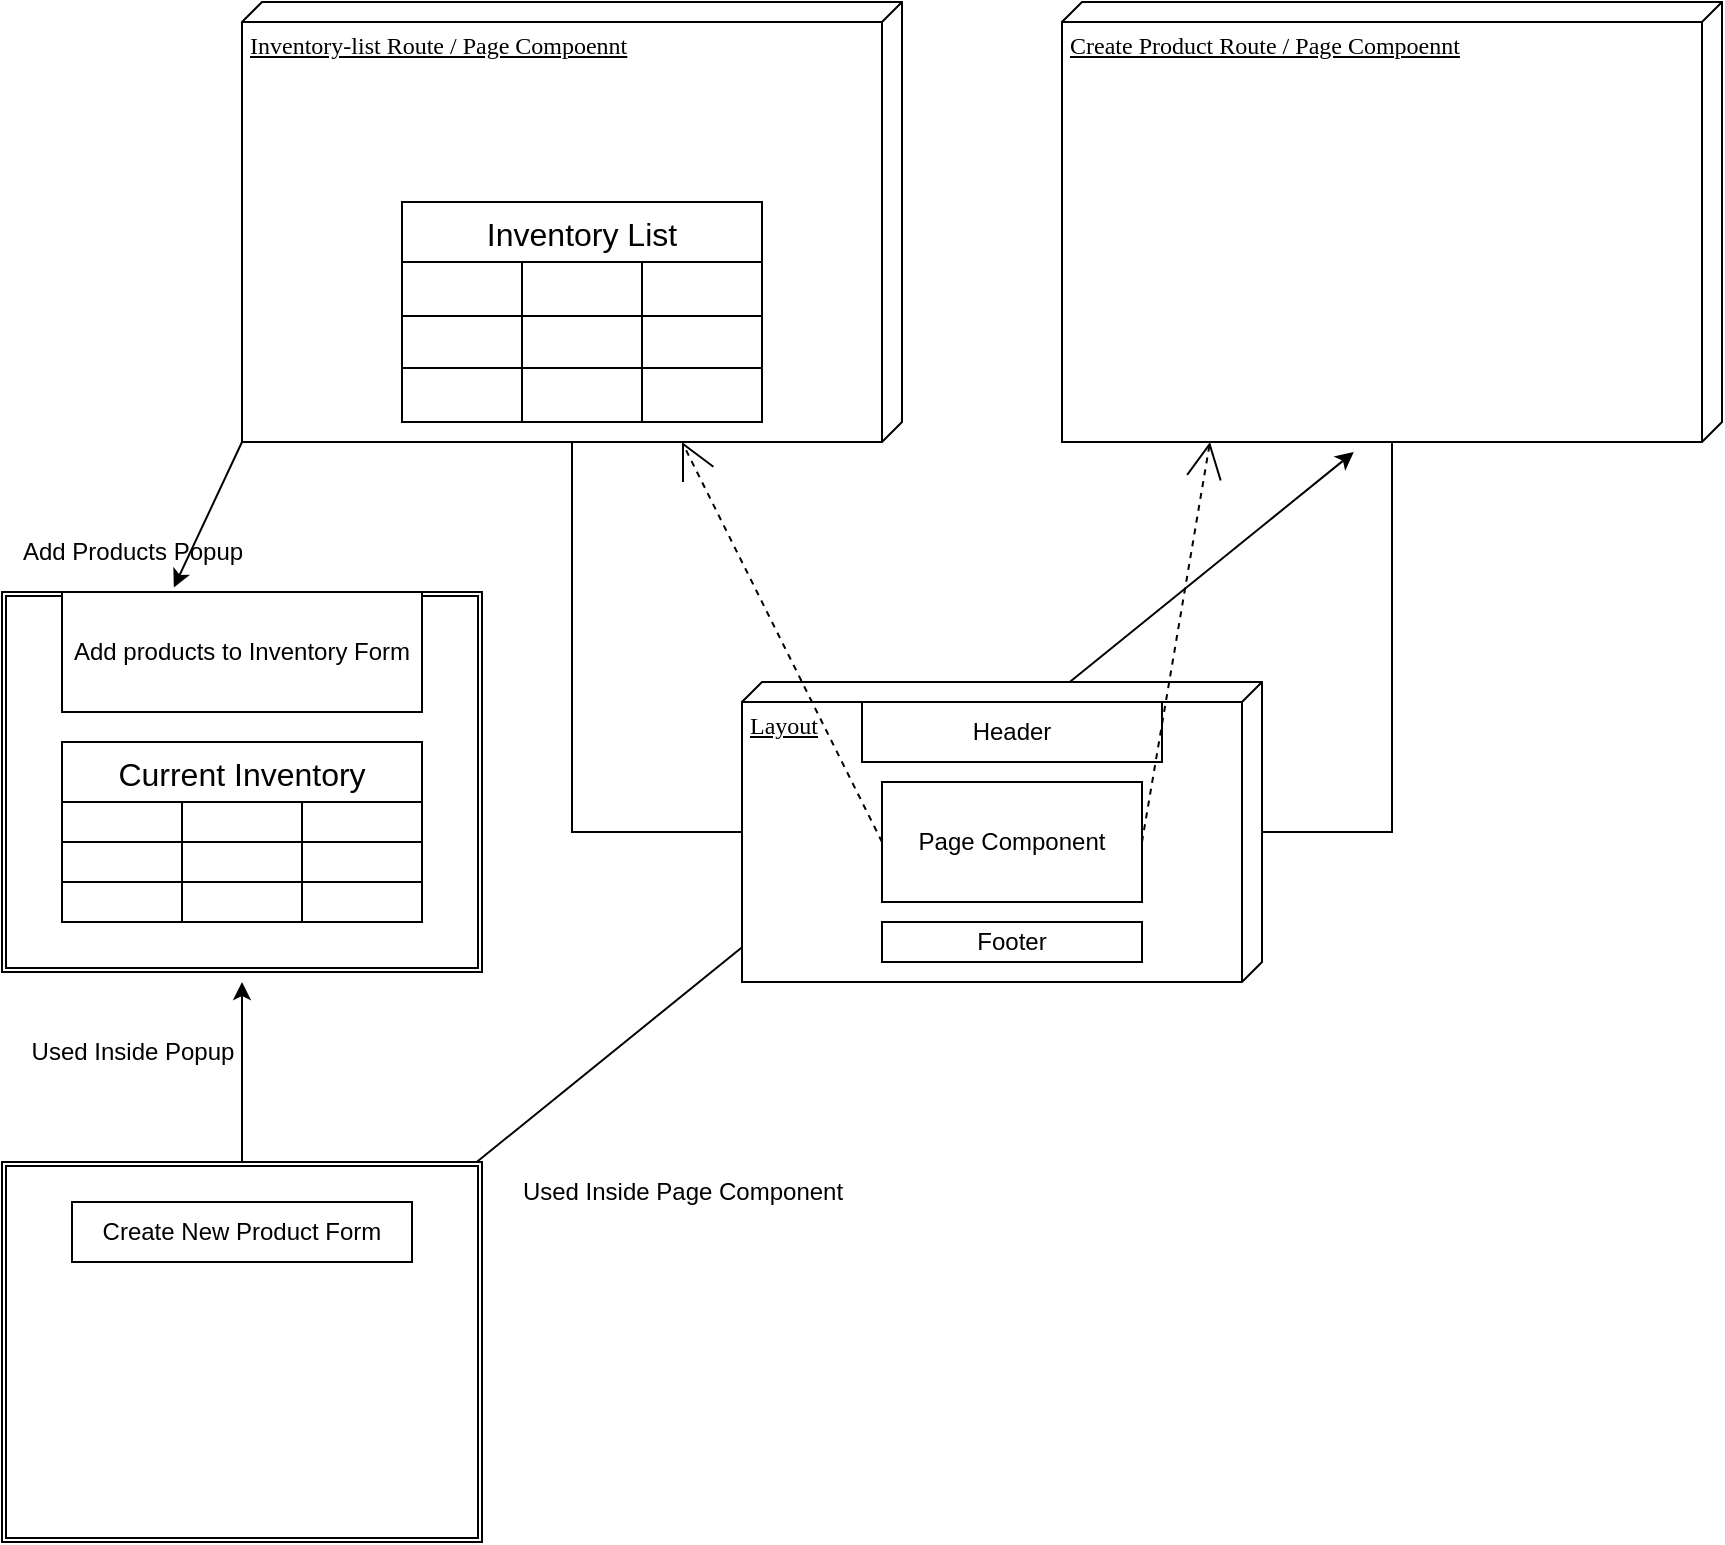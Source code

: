 <mxfile version="24.6.2" type="github">
  <diagram name="Page-1" id="5f0bae14-7c28-e335-631c-24af17079c00">
    <mxGraphModel dx="1384" dy="802" grid="1" gridSize="10" guides="1" tooltips="1" connect="1" arrows="1" fold="1" page="1" pageScale="1" pageWidth="1100" pageHeight="850" background="none" math="0" shadow="0">
      <root>
        <mxCell id="0" />
        <mxCell id="1" parent="0" />
        <mxCell id="7eeIY4gTNfxnqrqRz-rQ-43" value="" style="endArrow=classic;html=1;rounded=0;entryX=1.023;entryY=0.558;entryDx=0;entryDy=0;entryPerimeter=0;" edge="1" parent="1" source="7eeIY4gTNfxnqrqRz-rQ-37" target="39150e848f15840c-2">
          <mxGeometry width="50" height="50" relative="1" as="geometry">
            <mxPoint x="520" y="480" as="sourcePoint" />
            <mxPoint x="570" y="430" as="targetPoint" />
          </mxGeometry>
        </mxCell>
        <mxCell id="39150e848f15840c-1" value="Inventory-list Route / Page Compoennt" style="verticalAlign=top;align=left;spacingTop=8;spacingLeft=2;spacingRight=12;shape=cube;size=10;direction=south;fontStyle=4;html=1;rounded=0;shadow=0;comic=0;labelBackgroundColor=none;strokeWidth=1;fontFamily=Verdana;fontSize=12" parent="1" vertex="1">
          <mxGeometry x="120" y="70" width="330" height="220" as="geometry" />
        </mxCell>
        <mxCell id="39150e848f15840c-2" value="Create Product Route / Page Compoennt" style="verticalAlign=top;align=left;spacingTop=8;spacingLeft=2;spacingRight=12;shape=cube;size=10;direction=south;fontStyle=4;html=1;rounded=0;shadow=0;comic=0;labelBackgroundColor=none;strokeWidth=1;fontFamily=Verdana;fontSize=12" parent="1" vertex="1">
          <mxGeometry x="530" y="70" width="330" height="220" as="geometry" />
        </mxCell>
        <mxCell id="39150e848f15840c-3" value="Layout" style="verticalAlign=top;align=left;spacingTop=8;spacingLeft=2;spacingRight=12;shape=cube;size=10;direction=south;fontStyle=4;html=1;rounded=0;shadow=0;comic=0;labelBackgroundColor=none;strokeWidth=1;fontFamily=Verdana;fontSize=12" parent="1" vertex="1">
          <mxGeometry x="370" y="410" width="260" height="150" as="geometry" />
        </mxCell>
        <mxCell id="39150e848f15840c-17" style="edgeStyle=orthogonalEdgeStyle;rounded=0;html=1;labelBackgroundColor=none;startArrow=none;startFill=0;startSize=8;endArrow=none;endFill=0;endSize=16;fontFamily=Verdana;fontSize=12;" parent="1" source="39150e848f15840c-3" target="39150e848f15840c-2" edge="1">
          <mxGeometry relative="1" as="geometry">
            <Array as="points">
              <mxPoint x="695" y="485" />
            </Array>
          </mxGeometry>
        </mxCell>
        <mxCell id="39150e848f15840c-18" style="edgeStyle=orthogonalEdgeStyle;rounded=0;html=1;labelBackgroundColor=none;startArrow=none;startFill=0;startSize=8;endArrow=none;endFill=0;endSize=16;fontFamily=Verdana;fontSize=12;" parent="1" source="39150e848f15840c-3" target="39150e848f15840c-1" edge="1">
          <mxGeometry relative="1" as="geometry">
            <Array as="points">
              <mxPoint x="285" y="485" />
            </Array>
          </mxGeometry>
        </mxCell>
        <mxCell id="7eeIY4gTNfxnqrqRz-rQ-1" value="Header" style="rounded=0;whiteSpace=wrap;html=1;" vertex="1" parent="1">
          <mxGeometry x="430" y="420" width="150" height="30" as="geometry" />
        </mxCell>
        <mxCell id="7eeIY4gTNfxnqrqRz-rQ-2" value="Footer" style="rounded=0;whiteSpace=wrap;html=1;" vertex="1" parent="1">
          <mxGeometry x="440" y="530" width="130" height="20" as="geometry" />
        </mxCell>
        <mxCell id="7eeIY4gTNfxnqrqRz-rQ-4" value="Inventory List" style="shape=table;startSize=30;container=1;collapsible=0;childLayout=tableLayout;strokeColor=default;fontSize=16;" vertex="1" parent="1">
          <mxGeometry x="200" y="170" width="180" height="110" as="geometry" />
        </mxCell>
        <mxCell id="7eeIY4gTNfxnqrqRz-rQ-5" value="" style="shape=tableRow;horizontal=0;startSize=0;swimlaneHead=0;swimlaneBody=0;strokeColor=inherit;top=0;left=0;bottom=0;right=0;collapsible=0;dropTarget=0;fillColor=none;points=[[0,0.5],[1,0.5]];portConstraint=eastwest;fontSize=16;" vertex="1" parent="7eeIY4gTNfxnqrqRz-rQ-4">
          <mxGeometry y="30" width="180" height="27" as="geometry" />
        </mxCell>
        <mxCell id="7eeIY4gTNfxnqrqRz-rQ-6" value="" style="shape=partialRectangle;html=1;whiteSpace=wrap;connectable=0;strokeColor=inherit;overflow=hidden;fillColor=none;top=0;left=0;bottom=0;right=0;pointerEvents=1;fontSize=16;" vertex="1" parent="7eeIY4gTNfxnqrqRz-rQ-5">
          <mxGeometry width="60" height="27" as="geometry">
            <mxRectangle width="60" height="27" as="alternateBounds" />
          </mxGeometry>
        </mxCell>
        <mxCell id="7eeIY4gTNfxnqrqRz-rQ-7" value="" style="shape=partialRectangle;html=1;whiteSpace=wrap;connectable=0;strokeColor=inherit;overflow=hidden;fillColor=none;top=0;left=0;bottom=0;right=0;pointerEvents=1;fontSize=16;" vertex="1" parent="7eeIY4gTNfxnqrqRz-rQ-5">
          <mxGeometry x="60" width="60" height="27" as="geometry">
            <mxRectangle width="60" height="27" as="alternateBounds" />
          </mxGeometry>
        </mxCell>
        <mxCell id="7eeIY4gTNfxnqrqRz-rQ-8" value="" style="shape=partialRectangle;html=1;whiteSpace=wrap;connectable=0;strokeColor=inherit;overflow=hidden;fillColor=none;top=0;left=0;bottom=0;right=0;pointerEvents=1;fontSize=16;" vertex="1" parent="7eeIY4gTNfxnqrqRz-rQ-5">
          <mxGeometry x="120" width="60" height="27" as="geometry">
            <mxRectangle width="60" height="27" as="alternateBounds" />
          </mxGeometry>
        </mxCell>
        <mxCell id="7eeIY4gTNfxnqrqRz-rQ-9" value="" style="shape=tableRow;horizontal=0;startSize=0;swimlaneHead=0;swimlaneBody=0;strokeColor=inherit;top=0;left=0;bottom=0;right=0;collapsible=0;dropTarget=0;fillColor=none;points=[[0,0.5],[1,0.5]];portConstraint=eastwest;fontSize=16;" vertex="1" parent="7eeIY4gTNfxnqrqRz-rQ-4">
          <mxGeometry y="57" width="180" height="26" as="geometry" />
        </mxCell>
        <mxCell id="7eeIY4gTNfxnqrqRz-rQ-10" value="" style="shape=partialRectangle;html=1;whiteSpace=wrap;connectable=0;strokeColor=inherit;overflow=hidden;fillColor=none;top=0;left=0;bottom=0;right=0;pointerEvents=1;fontSize=16;" vertex="1" parent="7eeIY4gTNfxnqrqRz-rQ-9">
          <mxGeometry width="60" height="26" as="geometry">
            <mxRectangle width="60" height="26" as="alternateBounds" />
          </mxGeometry>
        </mxCell>
        <mxCell id="7eeIY4gTNfxnqrqRz-rQ-11" value="" style="shape=partialRectangle;html=1;whiteSpace=wrap;connectable=0;strokeColor=inherit;overflow=hidden;fillColor=none;top=0;left=0;bottom=0;right=0;pointerEvents=1;fontSize=16;" vertex="1" parent="7eeIY4gTNfxnqrqRz-rQ-9">
          <mxGeometry x="60" width="60" height="26" as="geometry">
            <mxRectangle width="60" height="26" as="alternateBounds" />
          </mxGeometry>
        </mxCell>
        <mxCell id="7eeIY4gTNfxnqrqRz-rQ-12" value="" style="shape=partialRectangle;html=1;whiteSpace=wrap;connectable=0;strokeColor=inherit;overflow=hidden;fillColor=none;top=0;left=0;bottom=0;right=0;pointerEvents=1;fontSize=16;" vertex="1" parent="7eeIY4gTNfxnqrqRz-rQ-9">
          <mxGeometry x="120" width="60" height="26" as="geometry">
            <mxRectangle width="60" height="26" as="alternateBounds" />
          </mxGeometry>
        </mxCell>
        <mxCell id="7eeIY4gTNfxnqrqRz-rQ-13" value="" style="shape=tableRow;horizontal=0;startSize=0;swimlaneHead=0;swimlaneBody=0;strokeColor=inherit;top=0;left=0;bottom=0;right=0;collapsible=0;dropTarget=0;fillColor=none;points=[[0,0.5],[1,0.5]];portConstraint=eastwest;fontSize=16;" vertex="1" parent="7eeIY4gTNfxnqrqRz-rQ-4">
          <mxGeometry y="83" width="180" height="27" as="geometry" />
        </mxCell>
        <mxCell id="7eeIY4gTNfxnqrqRz-rQ-14" value="" style="shape=partialRectangle;html=1;whiteSpace=wrap;connectable=0;strokeColor=inherit;overflow=hidden;fillColor=none;top=0;left=0;bottom=0;right=0;pointerEvents=1;fontSize=16;" vertex="1" parent="7eeIY4gTNfxnqrqRz-rQ-13">
          <mxGeometry width="60" height="27" as="geometry">
            <mxRectangle width="60" height="27" as="alternateBounds" />
          </mxGeometry>
        </mxCell>
        <mxCell id="7eeIY4gTNfxnqrqRz-rQ-15" value="" style="shape=partialRectangle;html=1;whiteSpace=wrap;connectable=0;strokeColor=inherit;overflow=hidden;fillColor=none;top=0;left=0;bottom=0;right=0;pointerEvents=1;fontSize=16;" vertex="1" parent="7eeIY4gTNfxnqrqRz-rQ-13">
          <mxGeometry x="60" width="60" height="27" as="geometry">
            <mxRectangle width="60" height="27" as="alternateBounds" />
          </mxGeometry>
        </mxCell>
        <mxCell id="7eeIY4gTNfxnqrqRz-rQ-16" value="" style="shape=partialRectangle;html=1;whiteSpace=wrap;connectable=0;strokeColor=inherit;overflow=hidden;fillColor=none;top=0;left=0;bottom=0;right=0;pointerEvents=1;fontSize=16;" vertex="1" parent="7eeIY4gTNfxnqrqRz-rQ-13">
          <mxGeometry x="120" width="60" height="27" as="geometry">
            <mxRectangle width="60" height="27" as="alternateBounds" />
          </mxGeometry>
        </mxCell>
        <mxCell id="7eeIY4gTNfxnqrqRz-rQ-18" value="" style="shape=ext;double=1;rounded=0;whiteSpace=wrap;html=1;" vertex="1" parent="1">
          <mxGeometry y="365" width="240" height="190" as="geometry" />
        </mxCell>
        <mxCell id="7eeIY4gTNfxnqrqRz-rQ-19" value="" style="endArrow=classic;html=1;rounded=0;exitX=1;exitY=1;exitDx=0;exitDy=0;exitPerimeter=0;entryX=0.358;entryY=-0.012;entryDx=0;entryDy=0;entryPerimeter=0;" edge="1" parent="1" source="39150e848f15840c-1" target="7eeIY4gTNfxnqrqRz-rQ-18">
          <mxGeometry width="50" height="50" relative="1" as="geometry">
            <mxPoint x="520" y="370" as="sourcePoint" />
            <mxPoint x="570" y="320" as="targetPoint" />
          </mxGeometry>
        </mxCell>
        <mxCell id="7eeIY4gTNfxnqrqRz-rQ-21" value="Page Component" style="rounded=0;whiteSpace=wrap;html=1;" vertex="1" parent="1">
          <mxGeometry x="440" y="460" width="130" height="60" as="geometry" />
        </mxCell>
        <mxCell id="39150e848f15840c-12" style="edgeStyle=none;rounded=0;html=1;dashed=1;labelBackgroundColor=none;startArrow=none;startFill=0;startSize=8;endArrow=open;endFill=0;endSize=16;fontFamily=Verdana;fontSize=12;exitX=1;exitY=0.5;exitDx=0;exitDy=0;" parent="1" source="7eeIY4gTNfxnqrqRz-rQ-21" edge="1">
          <mxGeometry relative="1" as="geometry">
            <mxPoint x="604" y="290" as="targetPoint" />
          </mxGeometry>
        </mxCell>
        <mxCell id="39150e848f15840c-11" style="edgeStyle=none;rounded=0;html=1;dashed=1;labelBackgroundColor=none;startArrow=none;startFill=0;startSize=8;endArrow=open;endFill=0;endSize=16;fontFamily=Verdana;fontSize=12;exitX=0;exitY=0.5;exitDx=0;exitDy=0;" parent="1" source="7eeIY4gTNfxnqrqRz-rQ-21" target="39150e848f15840c-1" edge="1">
          <mxGeometry relative="1" as="geometry">
            <mxPoint x="484.4" y="460" as="sourcePoint" />
            <mxPoint x="374.601" y="248.879" as="targetPoint" />
          </mxGeometry>
        </mxCell>
        <mxCell id="7eeIY4gTNfxnqrqRz-rQ-22" value="Current Inventory" style="shape=table;startSize=30;container=1;collapsible=0;childLayout=tableLayout;strokeColor=default;fontSize=16;" vertex="1" parent="1">
          <mxGeometry x="30" y="440" width="180" height="90" as="geometry" />
        </mxCell>
        <mxCell id="7eeIY4gTNfxnqrqRz-rQ-23" value="" style="shape=tableRow;horizontal=0;startSize=0;swimlaneHead=0;swimlaneBody=0;strokeColor=inherit;top=0;left=0;bottom=0;right=0;collapsible=0;dropTarget=0;fillColor=none;points=[[0,0.5],[1,0.5]];portConstraint=eastwest;fontSize=16;" vertex="1" parent="7eeIY4gTNfxnqrqRz-rQ-22">
          <mxGeometry y="30" width="180" height="20" as="geometry" />
        </mxCell>
        <mxCell id="7eeIY4gTNfxnqrqRz-rQ-24" value="" style="shape=partialRectangle;html=1;whiteSpace=wrap;connectable=0;strokeColor=inherit;overflow=hidden;fillColor=none;top=0;left=0;bottom=0;right=0;pointerEvents=1;fontSize=16;" vertex="1" parent="7eeIY4gTNfxnqrqRz-rQ-23">
          <mxGeometry width="60" height="20" as="geometry">
            <mxRectangle width="60" height="20" as="alternateBounds" />
          </mxGeometry>
        </mxCell>
        <mxCell id="7eeIY4gTNfxnqrqRz-rQ-25" value="" style="shape=partialRectangle;html=1;whiteSpace=wrap;connectable=0;strokeColor=inherit;overflow=hidden;fillColor=none;top=0;left=0;bottom=0;right=0;pointerEvents=1;fontSize=16;" vertex="1" parent="7eeIY4gTNfxnqrqRz-rQ-23">
          <mxGeometry x="60" width="60" height="20" as="geometry">
            <mxRectangle width="60" height="20" as="alternateBounds" />
          </mxGeometry>
        </mxCell>
        <mxCell id="7eeIY4gTNfxnqrqRz-rQ-26" value="" style="shape=partialRectangle;html=1;whiteSpace=wrap;connectable=0;strokeColor=inherit;overflow=hidden;fillColor=none;top=0;left=0;bottom=0;right=0;pointerEvents=1;fontSize=16;" vertex="1" parent="7eeIY4gTNfxnqrqRz-rQ-23">
          <mxGeometry x="120" width="60" height="20" as="geometry">
            <mxRectangle width="60" height="20" as="alternateBounds" />
          </mxGeometry>
        </mxCell>
        <mxCell id="7eeIY4gTNfxnqrqRz-rQ-27" value="" style="shape=tableRow;horizontal=0;startSize=0;swimlaneHead=0;swimlaneBody=0;strokeColor=inherit;top=0;left=0;bottom=0;right=0;collapsible=0;dropTarget=0;fillColor=none;points=[[0,0.5],[1,0.5]];portConstraint=eastwest;fontSize=16;" vertex="1" parent="7eeIY4gTNfxnqrqRz-rQ-22">
          <mxGeometry y="50" width="180" height="20" as="geometry" />
        </mxCell>
        <mxCell id="7eeIY4gTNfxnqrqRz-rQ-28" value="" style="shape=partialRectangle;html=1;whiteSpace=wrap;connectable=0;strokeColor=inherit;overflow=hidden;fillColor=none;top=0;left=0;bottom=0;right=0;pointerEvents=1;fontSize=16;" vertex="1" parent="7eeIY4gTNfxnqrqRz-rQ-27">
          <mxGeometry width="60" height="20" as="geometry">
            <mxRectangle width="60" height="20" as="alternateBounds" />
          </mxGeometry>
        </mxCell>
        <mxCell id="7eeIY4gTNfxnqrqRz-rQ-29" value="" style="shape=partialRectangle;html=1;whiteSpace=wrap;connectable=0;strokeColor=inherit;overflow=hidden;fillColor=none;top=0;left=0;bottom=0;right=0;pointerEvents=1;fontSize=16;" vertex="1" parent="7eeIY4gTNfxnqrqRz-rQ-27">
          <mxGeometry x="60" width="60" height="20" as="geometry">
            <mxRectangle width="60" height="20" as="alternateBounds" />
          </mxGeometry>
        </mxCell>
        <mxCell id="7eeIY4gTNfxnqrqRz-rQ-30" value="" style="shape=partialRectangle;html=1;whiteSpace=wrap;connectable=0;strokeColor=inherit;overflow=hidden;fillColor=none;top=0;left=0;bottom=0;right=0;pointerEvents=1;fontSize=16;" vertex="1" parent="7eeIY4gTNfxnqrqRz-rQ-27">
          <mxGeometry x="120" width="60" height="20" as="geometry">
            <mxRectangle width="60" height="20" as="alternateBounds" />
          </mxGeometry>
        </mxCell>
        <mxCell id="7eeIY4gTNfxnqrqRz-rQ-31" value="" style="shape=tableRow;horizontal=0;startSize=0;swimlaneHead=0;swimlaneBody=0;strokeColor=inherit;top=0;left=0;bottom=0;right=0;collapsible=0;dropTarget=0;fillColor=none;points=[[0,0.5],[1,0.5]];portConstraint=eastwest;fontSize=16;" vertex="1" parent="7eeIY4gTNfxnqrqRz-rQ-22">
          <mxGeometry y="70" width="180" height="20" as="geometry" />
        </mxCell>
        <mxCell id="7eeIY4gTNfxnqrqRz-rQ-32" value="" style="shape=partialRectangle;html=1;whiteSpace=wrap;connectable=0;strokeColor=inherit;overflow=hidden;fillColor=none;top=0;left=0;bottom=0;right=0;pointerEvents=1;fontSize=16;" vertex="1" parent="7eeIY4gTNfxnqrqRz-rQ-31">
          <mxGeometry width="60" height="20" as="geometry">
            <mxRectangle width="60" height="20" as="alternateBounds" />
          </mxGeometry>
        </mxCell>
        <mxCell id="7eeIY4gTNfxnqrqRz-rQ-33" value="" style="shape=partialRectangle;html=1;whiteSpace=wrap;connectable=0;strokeColor=inherit;overflow=hidden;fillColor=none;top=0;left=0;bottom=0;right=0;pointerEvents=1;fontSize=16;" vertex="1" parent="7eeIY4gTNfxnqrqRz-rQ-31">
          <mxGeometry x="60" width="60" height="20" as="geometry">
            <mxRectangle width="60" height="20" as="alternateBounds" />
          </mxGeometry>
        </mxCell>
        <mxCell id="7eeIY4gTNfxnqrqRz-rQ-34" value="" style="shape=partialRectangle;html=1;whiteSpace=wrap;connectable=0;strokeColor=inherit;overflow=hidden;fillColor=none;top=0;left=0;bottom=0;right=0;pointerEvents=1;fontSize=16;" vertex="1" parent="7eeIY4gTNfxnqrqRz-rQ-31">
          <mxGeometry x="120" width="60" height="20" as="geometry">
            <mxRectangle width="60" height="20" as="alternateBounds" />
          </mxGeometry>
        </mxCell>
        <mxCell id="7eeIY4gTNfxnqrqRz-rQ-36" value="Add products to Inventory Form" style="rounded=0;whiteSpace=wrap;html=1;" vertex="1" parent="1">
          <mxGeometry x="30" y="365" width="180" height="60" as="geometry" />
        </mxCell>
        <mxCell id="7eeIY4gTNfxnqrqRz-rQ-37" value="" style="shape=ext;double=1;rounded=0;whiteSpace=wrap;html=1;" vertex="1" parent="1">
          <mxGeometry y="650" width="240" height="190" as="geometry" />
        </mxCell>
        <mxCell id="7eeIY4gTNfxnqrqRz-rQ-38" value="Add Products Popup" style="text;html=1;align=center;verticalAlign=middle;resizable=0;points=[];autosize=1;strokeColor=none;fillColor=none;" vertex="1" parent="1">
          <mxGeometry y="330" width="130" height="30" as="geometry" />
        </mxCell>
        <mxCell id="7eeIY4gTNfxnqrqRz-rQ-39" value="Create New Product Form" style="rounded=0;whiteSpace=wrap;html=1;" vertex="1" parent="1">
          <mxGeometry x="35" y="670" width="170" height="30" as="geometry" />
        </mxCell>
        <mxCell id="7eeIY4gTNfxnqrqRz-rQ-40" value="" style="endArrow=classic;html=1;rounded=0;exitX=0.5;exitY=0;exitDx=0;exitDy=0;" edge="1" parent="1" source="7eeIY4gTNfxnqrqRz-rQ-37">
          <mxGeometry width="50" height="50" relative="1" as="geometry">
            <mxPoint x="520" y="480" as="sourcePoint" />
            <mxPoint x="120" y="560" as="targetPoint" />
          </mxGeometry>
        </mxCell>
        <mxCell id="7eeIY4gTNfxnqrqRz-rQ-42" value="Used Inside Popup" style="text;html=1;align=center;verticalAlign=middle;resizable=0;points=[];autosize=1;strokeColor=none;fillColor=none;" vertex="1" parent="1">
          <mxGeometry x="5" y="580" width="120" height="30" as="geometry" />
        </mxCell>
        <mxCell id="7eeIY4gTNfxnqrqRz-rQ-44" value="Used Inside Page Component" style="text;html=1;align=center;verticalAlign=middle;resizable=0;points=[];autosize=1;strokeColor=none;fillColor=none;" vertex="1" parent="1">
          <mxGeometry x="250" y="650" width="180" height="30" as="geometry" />
        </mxCell>
      </root>
    </mxGraphModel>
  </diagram>
</mxfile>
